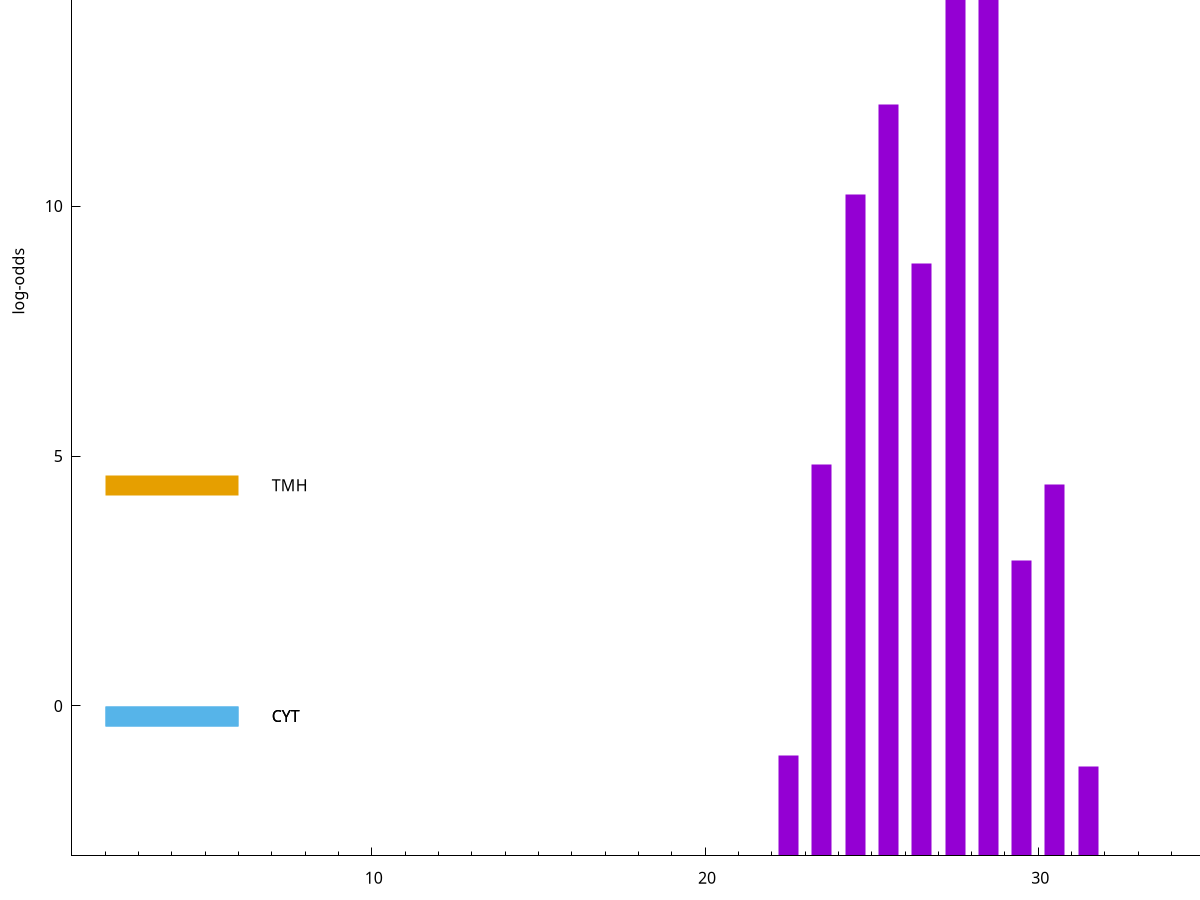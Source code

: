 set title "LipoP predictions for SRR5666568.gff"
set size 2., 1.4
set xrange [1:70] 
set mxtics 10
set yrange [-3:20]
set y2range [0:23]
set ylabel "log-odds"
set term postscript eps color solid "Helvetica" 30
set output "SRR5666568.gff187.eps"
set arrow from 2,17.162 to 6,17.162 nohead lt 1 lw 20
set label "SpI" at 7,17.162
set arrow from 2,4.41389 to 6,4.41389 nohead lt 4 lw 20
set label "TMH" at 7,4.41389
set arrow from 2,-0.200913 to 6,-0.200913 nohead lt 3 lw 20
set label "CYT" at 7,-0.200913
set arrow from 2,-0.200913 to 6,-0.200913 nohead lt 3 lw 20
set label "CYT" at 7,-0.200913
set arrow from 2,17.162 to 6,17.162 nohead lt 1 lw 20
set label "SpI" at 7,17.162
# NOTE: The scores below are the log-odds scores with the threshold
# NOTE: subtracted (a hack to make gnuplot make the histogram all
# NOTE: look nice).
plot "-" axes x1y2 title "" with impulses lt 1 lw 20
28.500000 19.463600
27.500000 18.620500
25.500000 15.028100
24.500000 13.232100
26.500000 11.843690
23.500000 7.823110
30.500000 7.437560
29.500000 5.910700
22.500000 2.009950
31.500000 1.784770
e
exit
